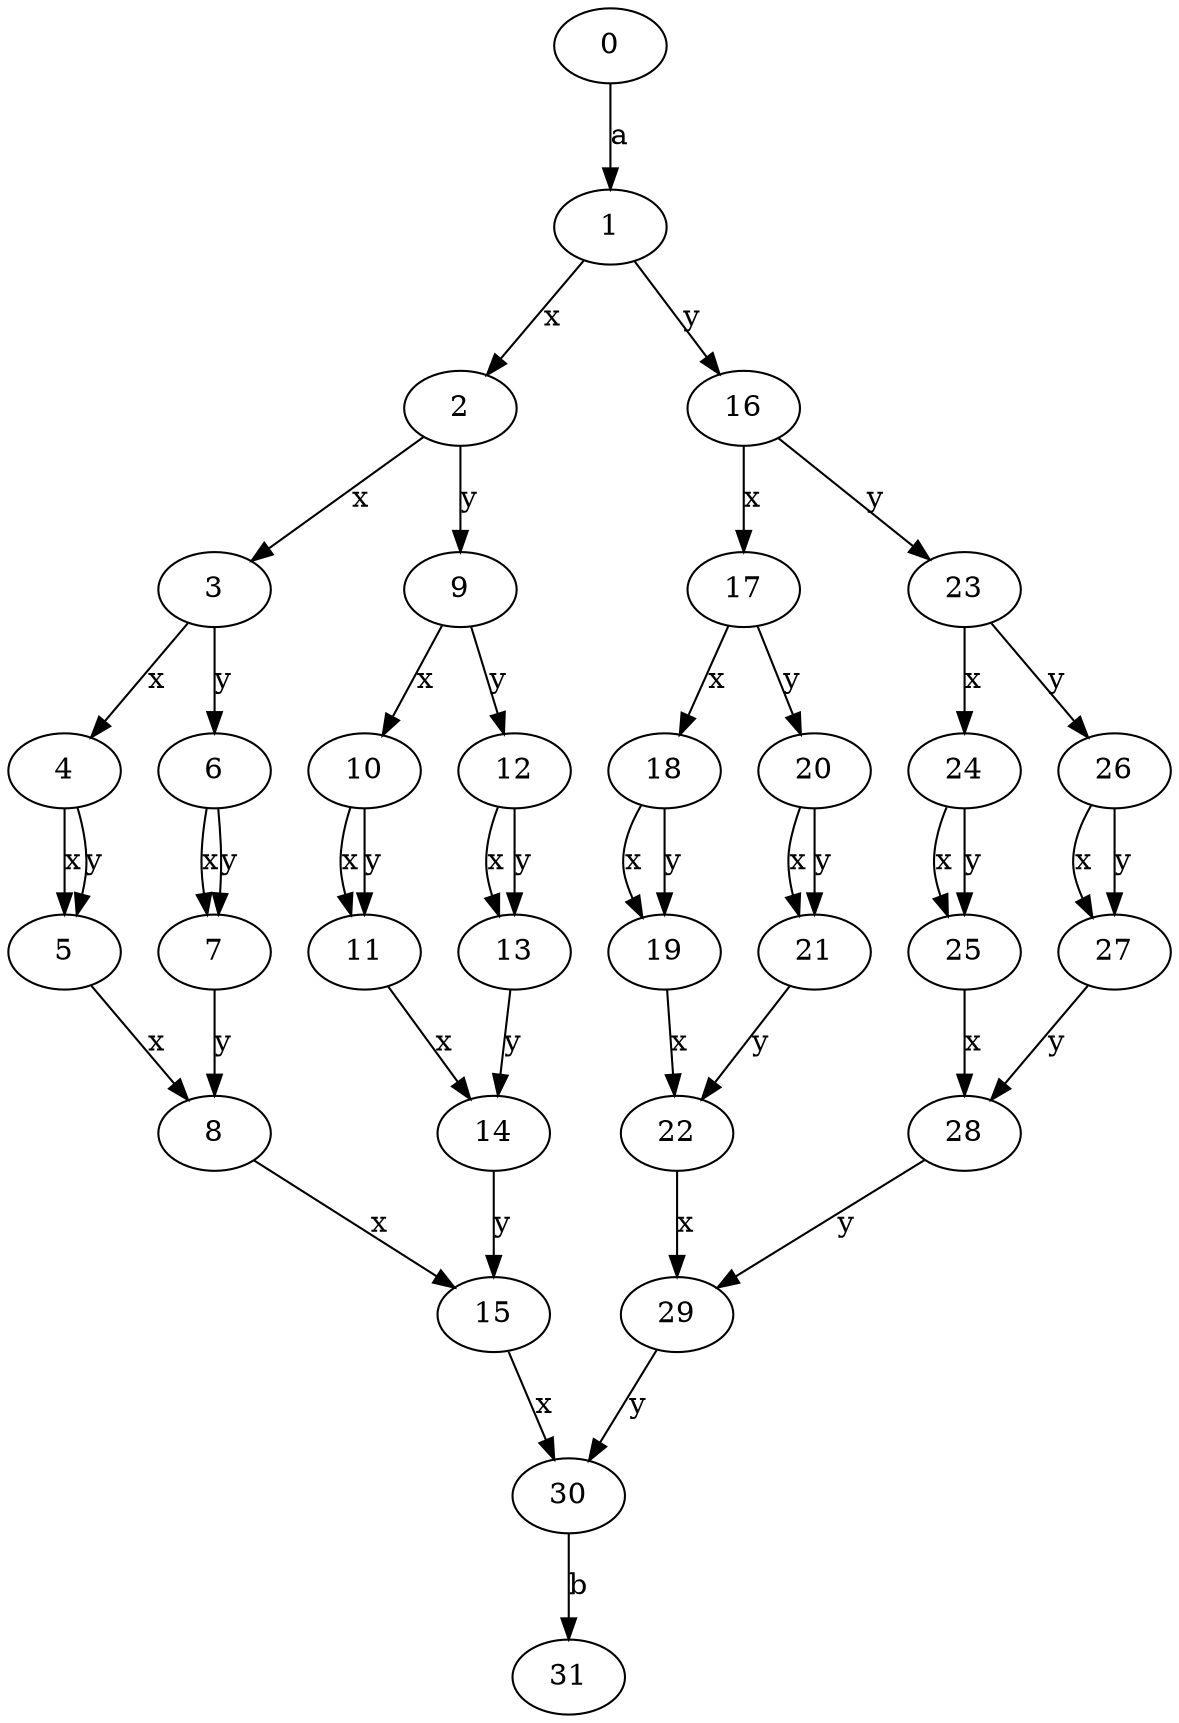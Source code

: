 digraph G {
0;1;2;3;4;5;6;7;8;9;10;11;12;13;14;15;16;17;18;19;20;21;22;23;24;25;26;27;28;29;30;31;
0 -> 1 [label="a"];
1 -> 2 [label="x"];
1 -> 16 [label="y"];
15 -> 30 [label="x"];
29 -> 30 [label="y"];
2 -> 3 [label="x"];
2 -> 9 [label="y"];
8 -> 15 [label="x"];
14 -> 15 [label="y"];
3 -> 4 [label="x"];
3 -> 6 [label="y"];
5 -> 8 [label="x"];
7 -> 8 [label="y"];
4 -> 5 [label="x"];
4 -> 5 [label="y"];
6 -> 7 [label="x"];
6 -> 7 [label="y"];
9 -> 10 [label="x"];
9 -> 12 [label="y"];
11 -> 14 [label="x"];
13 -> 14 [label="y"];
10 -> 11 [label="x"];
10 -> 11 [label="y"];
12 -> 13 [label="x"];
12 -> 13 [label="y"];
16 -> 17 [label="x"];
16 -> 23 [label="y"];
22 -> 29 [label="x"];
28 -> 29 [label="y"];
17 -> 18 [label="x"];
17 -> 20 [label="y"];
19 -> 22 [label="x"];
21 -> 22 [label="y"];
18 -> 19 [label="x"];
18 -> 19 [label="y"];
20 -> 21 [label="x"];
20 -> 21 [label="y"];
23 -> 24 [label="x"];
23 -> 26 [label="y"];
25 -> 28 [label="x"];
27 -> 28 [label="y"];
24 -> 25 [label="x"];
24 -> 25 [label="y"];
26 -> 27 [label="x"];
26 -> 27 [label="y"];
30 -> 31 [label="b"];
}